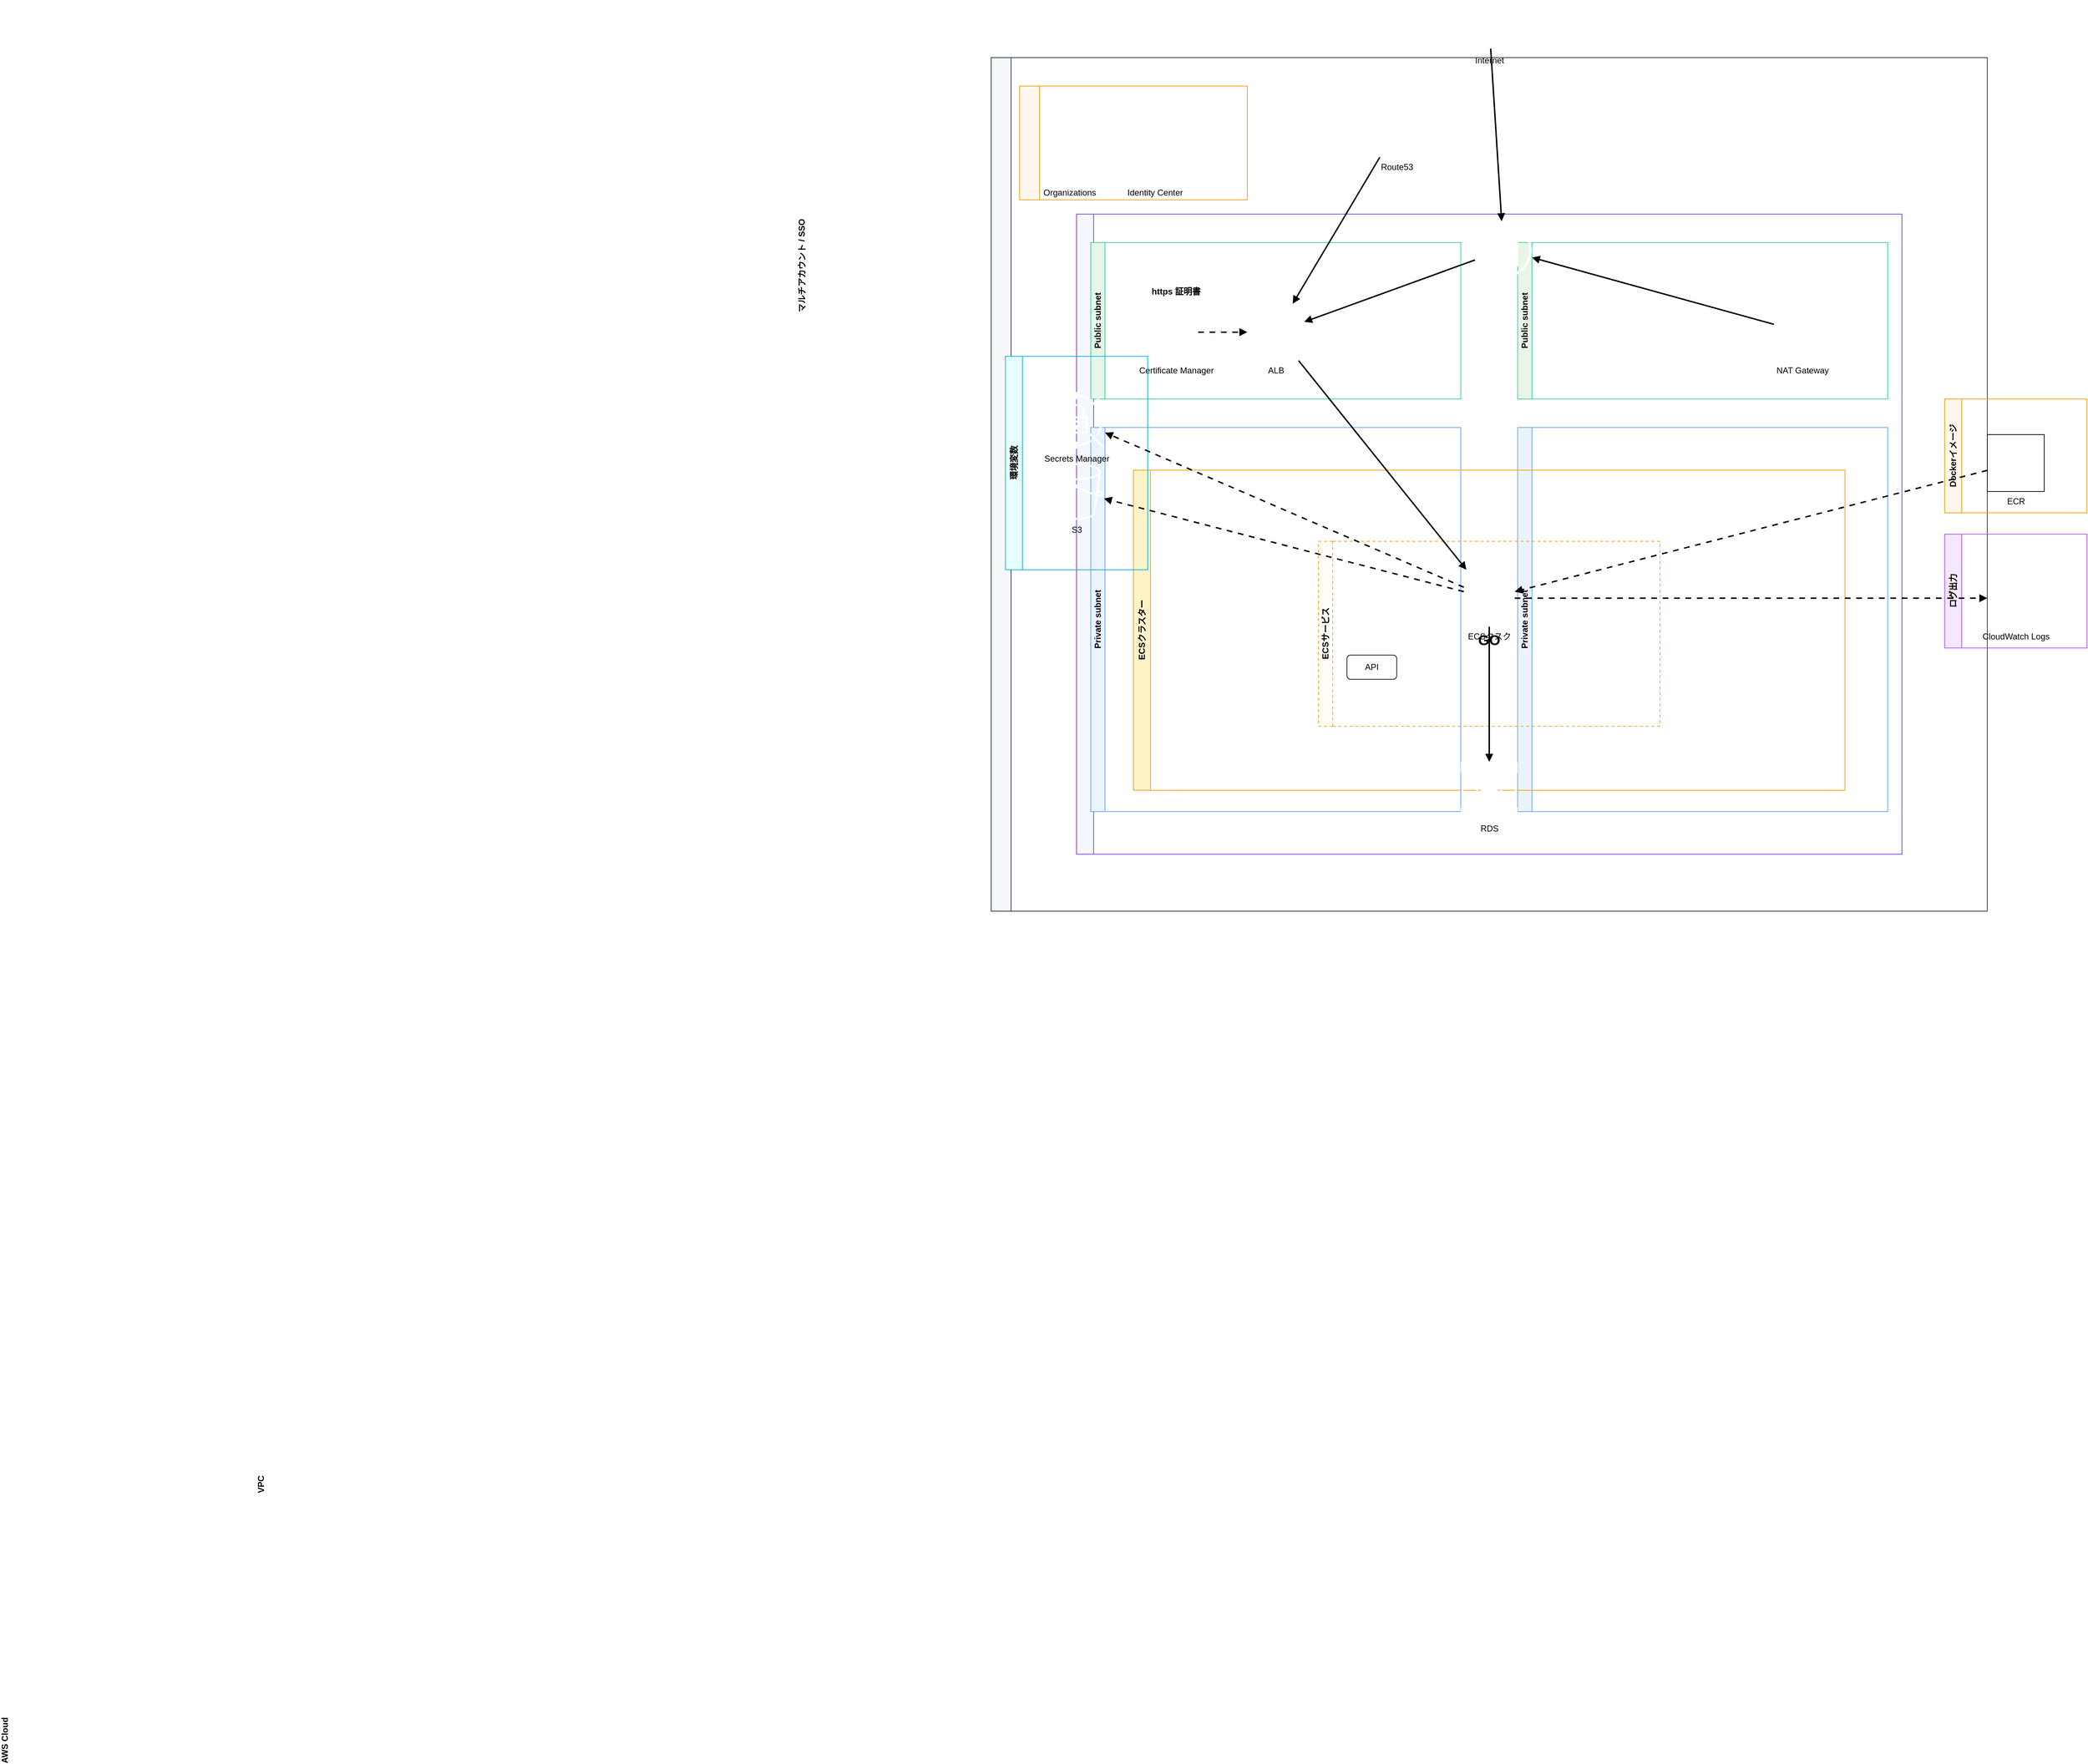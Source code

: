 <mxfile version="24.7.11" editor="draw.io">
  <diagram id="aws-ecs-arch" name="Page-1">
    <mxGraphModel dx="1800" dy="1200" grid="1" gridSize="10" guides="1" tooltips="1" connect="1" arrows="1" fold="1" page="1" pageScale="1" pageWidth="1920" pageHeight="1080" math="0" shadow="0">
      <root>
        <mxCell id="0"/>
        <mxCell id="1" parent="0"/>

        <!-- Internet (outside AWS Cloud) -->
        <mxCell id="internet" value="Internet" style="shape=mxgraph.aws4.internet_alt1;verticalLabelPosition=bottom;verticalAlign=top;html=1;" vertex="1" parent="1">
          <mxGeometry x="910" y="20" width="100" height="70" as="geometry"/>
        </mxCell>

        <!-- AWS Cloud (outer container) -->
        <mxCell id="awsCloud" value="AWS Cloud" style="swimlane;horizontal=0;rounded=0;html=1;strokeColor=#232F3E;fontStyle=1;align=left;verticalAlign=top;labelPosition=left;verticalLabelPosition=top;startSize=28;fillColor=#F7F8FA;" vertex="1" parent="1">
          <mxGeometry x="260" y="100" width="1400" height="1200" as="geometry"/>
        </mxCell>

        <!-- Top-left: Multi-Account + SSO group -->
        <mxCell id="orgsGroup" value="マルチアカウント / SSO" style="swimlane;horizontal=0;rounded=0;html=1;startSize=28;fillColor=#FFF7ED;strokeColor=#F59E0B;labelPosition=left;verticalLabelPosition=top;align=left;verticalAlign=top;" vertex="1" parent="awsCloud">
          <mxGeometry x="40" y="40" width="320" height="160" as="geometry"/>
        </mxCell>
        <mxCell id="organizations" value="Organizations" style="shape=mxgraph.aws4.organizations;html=1;verticalLabelPosition=bottom;verticalAlign=top;" vertex="1" parent="orgsGroup">
          <mxGeometry x="20" y="56" width="100" height="80" as="geometry"/>
        </mxCell>
        <mxCell id="sso" value="Identity Center" style="shape=mxgraph.aws4.single_sign_on;html=1;verticalLabelPosition=bottom;verticalAlign=top;" vertex="1" parent="orgsGroup">
          <mxGeometry x="140" y="56" width="100" height="80" as="geometry"/>
        </mxCell>

        <!-- Route53 (DNS) -->
        <mxCell id="route53" value="Route53" style="shape=mxgraph.aws4.route_53;html=1;verticalLabelPosition=bottom;verticalAlign=top;" vertex="1" parent="awsCloud">
          <mxGeometry x="520" y="60" width="100" height="80" as="geometry"/>
        </mxCell>

        <!-- VPC container -->
        <mxCell id="vpc" value="VPC" style="swimlane;horizontal=0;rounded=0;html=1;startSize=24;fillColor=#F5F7FF;strokeColor=#7C3AED;fontStyle=1;labelPosition=left;verticalLabelPosition=top;align=left;verticalAlign=top;" vertex="1" parent="awsCloud">
          <mxGeometry x="120" y="220" width="1160" height="900" as="geometry"/>
        </mxCell>

        <!-- Public subnets -->
        <mxCell id="pubLeft" value="Public subnet" style="swimlane;horizontal=0;html=1;startSize=20;fillColor=#E8F5E9;strokeColor=#34D399;dashed=0;" vertex="1" parent="vpc">
          <mxGeometry x="20" y="40" width="520" height="220" as="geometry"/>
        </mxCell>
        <mxCell id="pubRight" value="Public subnet" style="swimlane;horizontal=0;html=1;startSize=20;fillColor=#E8F5E9;strokeColor=#34D399;" vertex="1" parent="vpc">
          <mxGeometry x="620" y="40" width="520" height="220" as="geometry"/>
        </mxCell>

        <!-- Private subnets -->
        <mxCell id="privLeft" value="Private subnet" style="swimlane;horizontal=0;html=1;startSize=20;fillColor=#ECF2FF;strokeColor=#60A5FA;" vertex="1" parent="vpc">
          <mxGeometry x="20" y="300" width="520" height="540" as="geometry"/>
        </mxCell>
        <mxCell id="privRight" value="Private subnet" style="swimlane;horizontal=0;html=1;startSize=20;fillColor=#ECF2FF;strokeColor=#60A5FA;" vertex="1" parent="vpc">
          <mxGeometry x="620" y="300" width="520" height="540" as="geometry"/>
        </mxCell>

        <!-- Internet Gateway (visual purple gateway) -->
        <mxCell id="igw" value="" style="shape=mxgraph.aws4.internet_gateway;verticalLabelPosition=bottom;verticalAlign=top;html=1;" vertex="1" parent="vpc">
          <mxGeometry x="560" y="10" width="80" height="80" as="geometry"/>
        </mxCell>

        <!-- ALB + ACM + NAT Gateway -->
        <mxCell id="alb" value="ALB" style="shape=mxgraph.aws4.application_load_balancer;html=1;verticalLabelPosition=bottom;verticalAlign=top;" vertex="1" parent="pubLeft">
          <mxGeometry x="220" y="86" width="80" height="80" as="geometry"/>
        </mxCell>
        <mxCell id="acm" value="Certificate Manager" style="shape=mxgraph.aws4.certificate_manager;html=1;verticalLabelPosition=bottom;verticalAlign=top;" vertex="1" parent="pubLeft">
          <mxGeometry x="80" y="86" width="80" height="80" as="geometry"/>
        </mxCell>
        <mxCell id="httpsLabel" value="https 証明書" style="text;strokeColor=none;fillColor=none;align=center;verticalAlign=middle;fontStyle=1" vertex="1" parent="pubLeft">
          <mxGeometry x="60" y="58" width="120" height="20" as="geometry"/>
        </mxCell>
        <mxCell id="natgw" value="NAT Gateway" style="shape=mxgraph.aws4.nat_gateway;html=1;verticalLabelPosition=bottom;verticalAlign=top;" vertex="1" parent="pubRight">
          <mxGeometry x="360" y="86" width="80" height="80" as="geometry"/>
        </mxCell>

        <!-- ECS Cluster area (orange) -->
        <mxCell id="ecsCluster" value="ECSクラスター" style="swimlane;horizontal=0;html=1;startSize=24;fillColor=#FEF3C7;strokeColor=#F59E0B;fontStyle=1;" vertex="1" parent="vpc">
          <mxGeometry x="80" y="360" width="1000" height="450" as="geometry"/>
        </mxCell>
        <!-- ECS Service (dotted) -->
        <mxCell id="ecsService" value="ECSサービス" style="swimlane;horizontal=0;html=1;startSize=20;fillColor=#FFFDF5;strokeColor=#F59E0B;dashed=1;dashPattern=4 4;" vertex="1" parent="ecsCluster">
          <mxGeometry x="260" y="100" width="480" height="260" as="geometry"/>
        </mxCell>

        <!-- ECS Task (container) -->
        <mxCell id="ecsTask" value="ECSタスク" style="shape=mxgraph.aws4.ecs;html=1;verticalLabelPosition=bottom;verticalAlign=top;" vertex="1" parent="ecsService">
          <mxGeometry x="200" y="40" width="80" height="80" as="geometry"/>
        </mxCell>
        <mxCell id="goText" value="GO" style="text;strokeColor=none;fillColor=none;align=center;verticalAlign=top;fontSize=20;fontStyle=1" vertex="1" parent="ecsService">
          <mxGeometry x="210" y="120" width="60" height="30" as="geometry"/>
        </mxCell>
        <mxCell id="apiNote" value="API" style="rounded=1;whiteSpace=wrap;html=1;strokeColor=#111827;fillColor=#FFFFFF;" vertex="1" parent="ecsService">
          <mxGeometry x="40" y="160" width="70" height="34" as="geometry"/>
        </mxCell>

        <!-- RDS -->
        <mxCell id="rds" value="RDS" style="shape=mxgraph.aws4.rds;html=1;verticalLabelPosition=bottom;verticalAlign=top;" vertex="1" parent="vpc">
          <mxGeometry x="540" y="770" width="80" height="80" as="geometry"/>
        </mxCell>

        <!-- Left: Env Vars group with Secrets Manager + S3 -->
        <mxCell id="envGroup" value="環境変数" style="swimlane;horizontal=0;rounded=0;html=1;startSize=24;fillColor=#E6FFFB;strokeColor=#06B6D4;" vertex="1" parent="awsCloud">
          <mxGeometry x="20" y="420" width="200" height="300" as="geometry"/>
        </mxCell>
        <mxCell id="secrets" value="Secrets Manager" style="shape=mxgraph.aws4.secrets_manager;html=1;verticalLabelPosition=bottom;verticalAlign=top;" vertex="1" parent="envGroup">
          <mxGeometry x="50" y="50" width="100" height="80" as="geometry"/>
        </mxCell>
        <mxCell id="s3" value="S3" style="shape=mxgraph.aws4.s3;html=1;verticalLabelPosition=bottom;verticalAlign=top;" vertex="1" parent="envGroup">
          <mxGeometry x="50" y="150" width="100" height="80" as="geometry"/>
        </mxCell>

        <!-- Right: Docker Image (ECR) -->
        <mxCell id="dockerGroup" value="Dockerイメージ" style="swimlane;horizontal=0;rounded=0;html=1;startSize=24;fillColor=#FFF7ED;strokeColor=#F59E0B;" vertex="1" parent="awsCloud">
          <mxGeometry x="1340" y="480" width="200" height="160" as="geometry"/>
        </mxCell>
        <mxCell id="ecr" value="ECR" style="shape=mxgraph.aws4.elastic_container_registry;html=1;verticalLabelPosition=bottom;verticalAlign=top;" vertex="1" parent="dockerGroup">
          <mxGeometry x="60" y="50" width="80" height="80" as="geometry"/>
        </mxCell>

        <!-- Right: Logs (CloudWatch Logs) -->
        <mxCell id="logsGroup" value="ログ出力" style="swimlane;horizontal=0;rounded=0;html=1;startSize=24;fillColor=#F3E8FF;strokeColor=#A855F7;" vertex="1" parent="awsCloud">
          <mxGeometry x="1340" y="670" width="200" height="160" as="geometry"/>
        </mxCell>
        <mxCell id="cwl" value="CloudWatch Logs" style="shape=mxgraph.aws4.cloudwatch;html=1;verticalLabelPosition=bottom;verticalAlign=top;" vertex="1" parent="logsGroup">
          <mxGeometry x="60" y="50" width="80" height="80" as="geometry"/>
        </mxCell>

        <!-- Connectors -->
        <!-- Internet -> IGW -->
        <mxCell id="edgeInternetToIgw" edge="1" parent="1" source="internet" target="igw" style="endArrow=block;strokeWidth=2;">
          <mxGeometry relative="1" as="geometry"/>
        </mxCell>
        <!-- IGW -> ALB -->
        <mxCell id="edgeIgwToAlb" edge="1" parent="vpc" source="igw" target="alb" style="endArrow=block;strokeWidth=2;">
          <mxGeometry relative="1" as="geometry"/>
        </mxCell>
        <!-- Route53 -> ALB -->
        <mxCell id="edgeR53Alb" edge="1" parent="awsCloud" source="route53" target="alb" style="endArrow=block;strokeWidth=2;">
          <mxGeometry relative="1" as="geometry"/>
        </mxCell>
        <!-- ACM -> ALB (dashed) -->
        <mxCell id="edgeAcmAlb" edge="1" parent="vpc" source="acm" target="alb" style="endArrow=block;strokeWidth=2;dashed=1;dashPattern=4 4;">
          <mxGeometry relative="1" as="geometry"/>
        </mxCell>
        <!-- NAT -> IGW -->
        <mxCell id="edgeNatIgw" edge="1" parent="vpc" source="natgw" target="igw" style="endArrow=block;strokeWidth=2;">
          <mxGeometry relative="1" as="geometry"/>
        </mxCell>
        <!-- ALB -> ECS Task -->
        <mxCell id="edgeAlbToTask" edge="1" parent="vpc" source="alb" target="ecsTask" style="endArrow=block;strokeWidth=2;">
          <mxGeometry relative="1" as="geometry"/>
        </mxCell>
        <!-- ECS Task -> RDS -->
        <mxCell id="edgeTaskRds" edge="1" parent="vpc" source="ecsTask" target="rds" style="endArrow=block;strokeWidth=2;">
          <mxGeometry relative="1" as="geometry"/>
        </mxCell>
        <!-- ECS Task -> Secrets Manager (dashed) -->
        <mxCell id="edgeTaskSecrets" edge="1" parent="awsCloud" source="ecsTask" target="secrets" style="endArrow=block;strokeWidth=2;dashed=1;dashPattern=4 4;">
          <mxGeometry relative="1" as="geometry"/>
        </mxCell>
        <!-- ECS Task -> S3 (dashed) -->
        <mxCell id="edgeTaskS3" edge="1" parent="awsCloud" source="ecsTask" target="s3" style="endArrow=block;strokeWidth=2;dashed=1;dashPattern=4 4;">
          <mxGeometry relative="1" as="geometry"/>
        </mxCell>
        <!-- ECR -> ECS Task (dashed, image pull) -->
        <mxCell id="edgeEcrTask" edge="1" parent="awsCloud" source="ecr" target="ecsTask" style="endArrow=block;strokeWidth=2;dashed=1;dashPattern=4 4;">
          <mxGeometry relative="1" as="geometry"/>
        </mxCell>
        <!-- ECS Task -> CloudWatch Logs (dashed) -->
        <mxCell id="edgeTaskCwl" edge="1" parent="awsCloud" source="ecsTask" target="cwl" style="endArrow=block;strokeWidth=2;dashed=1;dashPattern=4 4;">
          <mxGeometry relative="1" as="geometry"/>
        </mxCell>
      </root>
    </mxGraphModel>
  </diagram>
</mxfile>
